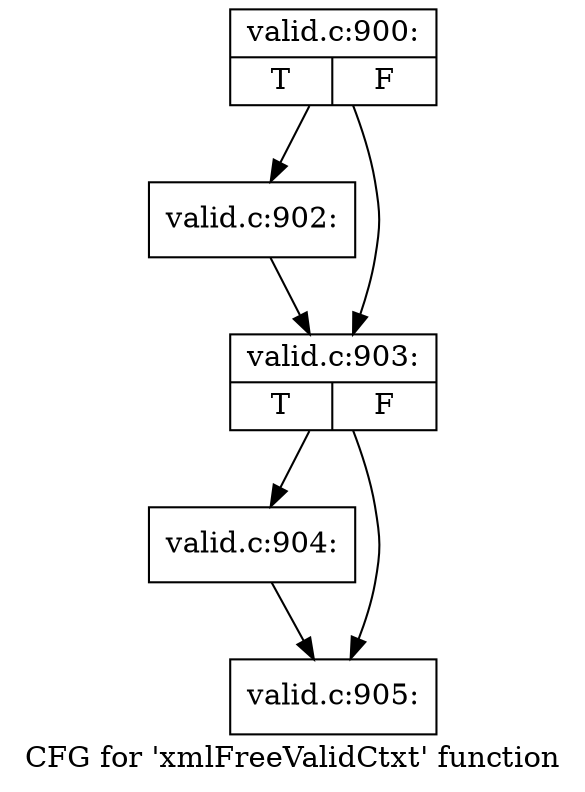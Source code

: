 digraph "CFG for 'xmlFreeValidCtxt' function" {
	label="CFG for 'xmlFreeValidCtxt' function";

	Node0x4ed78c0 [shape=record,label="{valid.c:900:|{<s0>T|<s1>F}}"];
	Node0x4ed78c0 -> Node0x4ed7950;
	Node0x4ed78c0 -> Node0x4ed79a0;
	Node0x4ed7950 [shape=record,label="{valid.c:902:}"];
	Node0x4ed7950 -> Node0x4ed79a0;
	Node0x4ed79a0 [shape=record,label="{valid.c:903:|{<s0>T|<s1>F}}"];
	Node0x4ed79a0 -> Node0x4eb0ce0;
	Node0x4ed79a0 -> Node0x4edd780;
	Node0x4eb0ce0 [shape=record,label="{valid.c:904:}"];
	Node0x4eb0ce0 -> Node0x4edd780;
	Node0x4edd780 [shape=record,label="{valid.c:905:}"];
}
